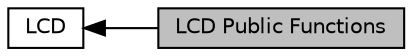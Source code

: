 digraph "LCD Public Functions"
{
  edge [fontname="Helvetica",fontsize="10",labelfontname="Helvetica",labelfontsize="10"];
  node [fontname="Helvetica",fontsize="10",shape=box];
  rankdir=LR;
  Node1 [label="LCD Public Functions",height=0.2,width=0.4,color="black", fillcolor="grey75", style="filled", fontcolor="black",tooltip=" "];
  Node2 [label="LCD",height=0.2,width=0.4,color="black", fillcolor="white", style="filled",URL="$d7/d04/group__LCD.html",tooltip="This package provides the core capabilities for lcd output functions."];
  Node2->Node1 [shape=plaintext, dir="back", style="solid"];
}
